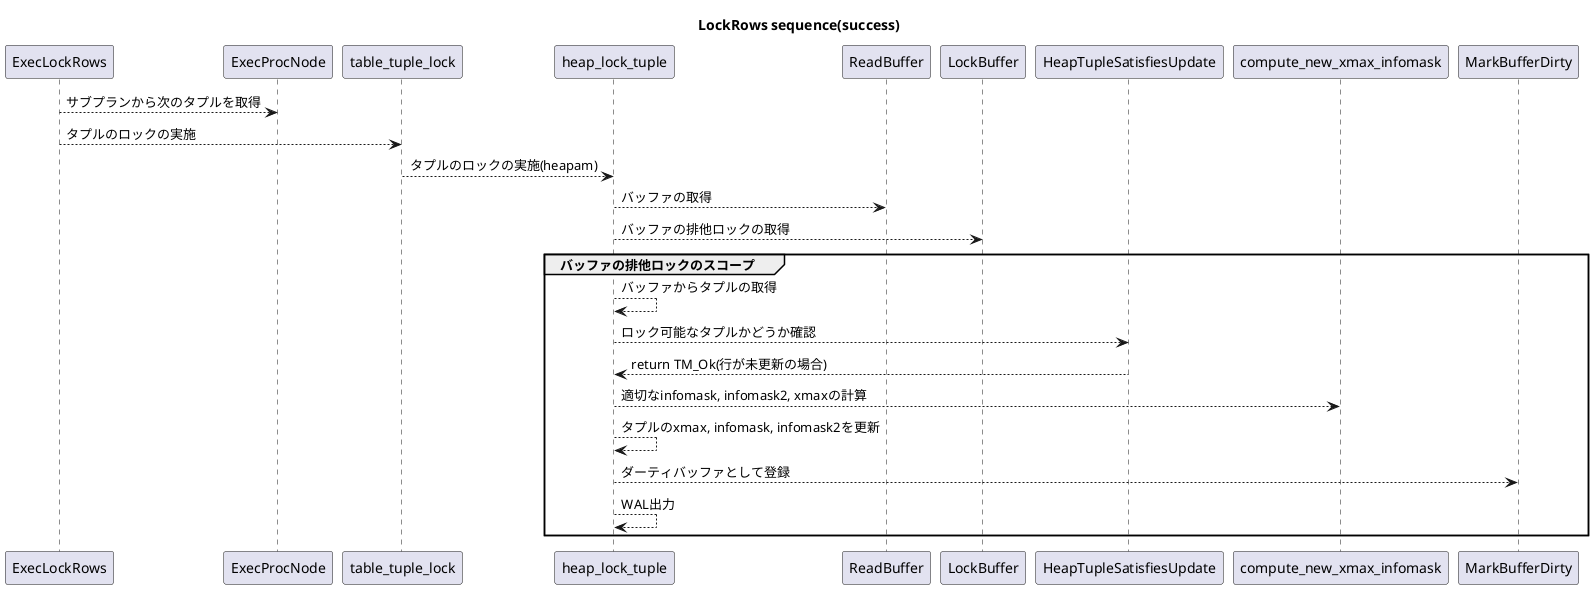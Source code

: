 @startuml
title LockRows sequence(success)

ExecLockRows --> ExecProcNode : サブプランから次のタプルを取得
ExecLockRows --> table_tuple_lock : タプルのロックの実施
table_tuple_lock --> heap_lock_tuple : タプルのロックの実施(heapam)
heap_lock_tuple --> ReadBuffer : バッファの取得
heap_lock_tuple --> LockBuffer : バッファの排他ロックの取得
group バッファの排他ロックのスコープ
    heap_lock_tuple --> heap_lock_tuple : バッファからタプルの取得
    heap_lock_tuple --> HeapTupleSatisfiesUpdate : ロック可能なタプルかどうか確認
    HeapTupleSatisfiesUpdate --> heap_lock_tuple : return TM_Ok(行が未更新の場合)
    heap_lock_tuple --> compute_new_xmax_infomask : 適切なinfomask, infomask2, xmaxの計算
    heap_lock_tuple --> heap_lock_tuple : タプルのxmax, infomask, infomask2を更新
    heap_lock_tuple --> MarkBufferDirty : ダーティバッファとして登録
    heap_lock_tuple --> heap_lock_tuple : WAL出力
end

@enduml
